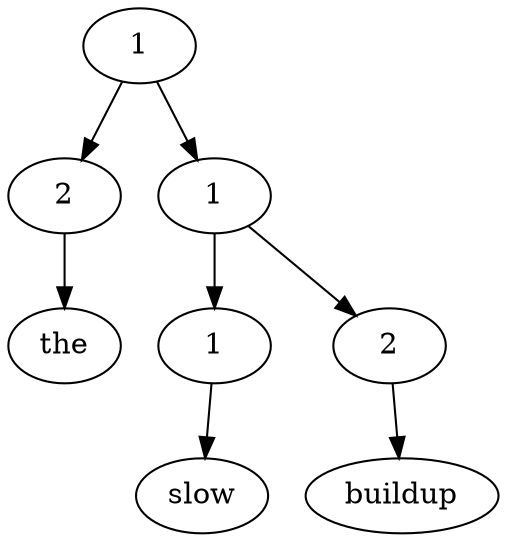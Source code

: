 digraph G{Node0 [label="1"]
Node0 -> Node1
Node0 -> Node3
Node1 [label="2"]
Node1 -> Node2
Node3 [label="1"]
Node3 -> Node4
Node3 -> Node6
Node2 [label="the"]
Node4 [label="1"]
Node4 -> Node5
Node6 [label="2"]
Node6 -> Node7
Node5 [label="slow"]
Node7 [label="buildup"]
}
